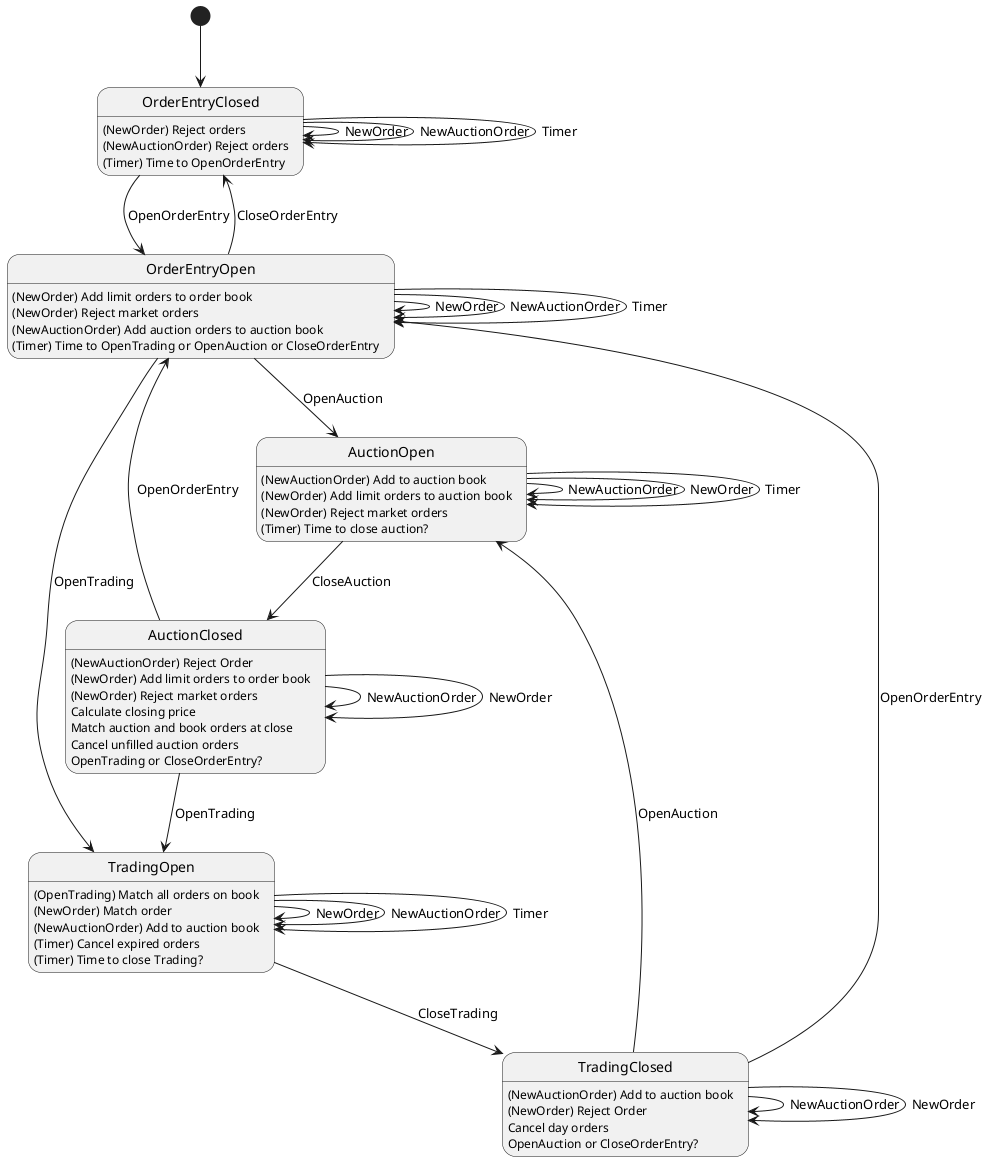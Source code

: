 @startuml
[*] --> OrderEntryClosed
OrderEntryClosed --> OrderEntryOpen : OpenOrderEntry
OrderEntryClosed --> OrderEntryClosed: NewOrder
OrderEntryClosed --> OrderEntryClosed: NewAuctionOrder
OrderEntryClosed --> OrderEntryClosed: Timer
OrderEntryClosed: (NewOrder) Reject orders
OrderEntryClosed: (NewAuctionOrder) Reject orders
OrderEntryClosed: (Timer) Time to OpenOrderEntry


OrderEntryOpen --> TradingOpen: OpenTrading
OrderEntryOpen --> AuctionOpen: OpenAuction
OrderEntryOpen --> OrderEntryClosed: CloseOrderEntry
OrderEntryOpen --> OrderEntryOpen: NewOrder
OrderEntryOpen --> OrderEntryOpen: NewAuctionOrder
OrderEntryOpen --> OrderEntryOpen: Timer
OrderEntryOpen: (NewOrder) Add limit orders to order book
OrderEntryOpen: (NewOrder) Reject market orders
OrderEntryOpen: (NewAuctionOrder) Add auction orders to auction book
OrderEntryOpen: (Timer) Time to OpenTrading or OpenAuction or CloseOrderEntry

TradingOpen --> TradingOpen: NewOrder
TradingOpen --> TradingOpen: NewAuctionOrder
TradingOpen --> TradingOpen: Timer
TradingOpen --> TradingClosed: CloseTrading
TradingOpen: (OpenTrading) Match all orders on book
TradingOpen: (NewOrder) Match order
TradingOpen: (NewAuctionOrder) Add to auction book
TradingOpen: (Timer) Cancel expired orders
TradingOpen: (Timer) Time to close Trading?

AuctionOpen --> AuctionClosed: CloseAuction
AuctionOpen --> AuctionOpen: NewAuctionOrder
AuctionOpen --> AuctionOpen: NewOrder
AuctionOpen --> AuctionOpen: Timer
AuctionOpen: (NewAuctionOrder) Add to auction book
AuctionOpen: (NewOrder) Add limit orders to auction book
AuctionOpen: (NewOrder) Reject market orders
AuctionOpen: (Timer) Time to close auction?

AuctionClosed --> OrderEntryOpen: OpenOrderEntry
AuctionClosed --> TradingOpen: OpenTrading
AuctionClosed --> AuctionClosed: NewAuctionOrder
AuctionClosed --> AuctionClosed: NewOrder
AuctionClosed: (NewAuctionOrder) Reject Order
AuctionClosed: (NewOrder) Add limit orders to order book
AuctionClosed: (NewOrder) Reject market orders
AuctionClosed: Calculate closing price
AuctionClosed: Match auction and book orders at close
AuctionClosed: Cancel unfilled auction orders
AuctionClosed: OpenTrading or CloseOrderEntry?

TradingClosed --> OrderEntryOpen: OpenOrderEntry
TradingClosed --> AuctionOpen: OpenAuction
TradingClosed --> TradingClosed: NewAuctionOrder
TradingClosed --> TradingClosed: NewOrder
TradingClosed: (NewAuctionOrder) Add to auction book
TradingClosed: (NewOrder) Reject Order
TradingClosed: Cancel day orders
TradingClosed: OpenAuction or CloseOrderEntry?

@enduml